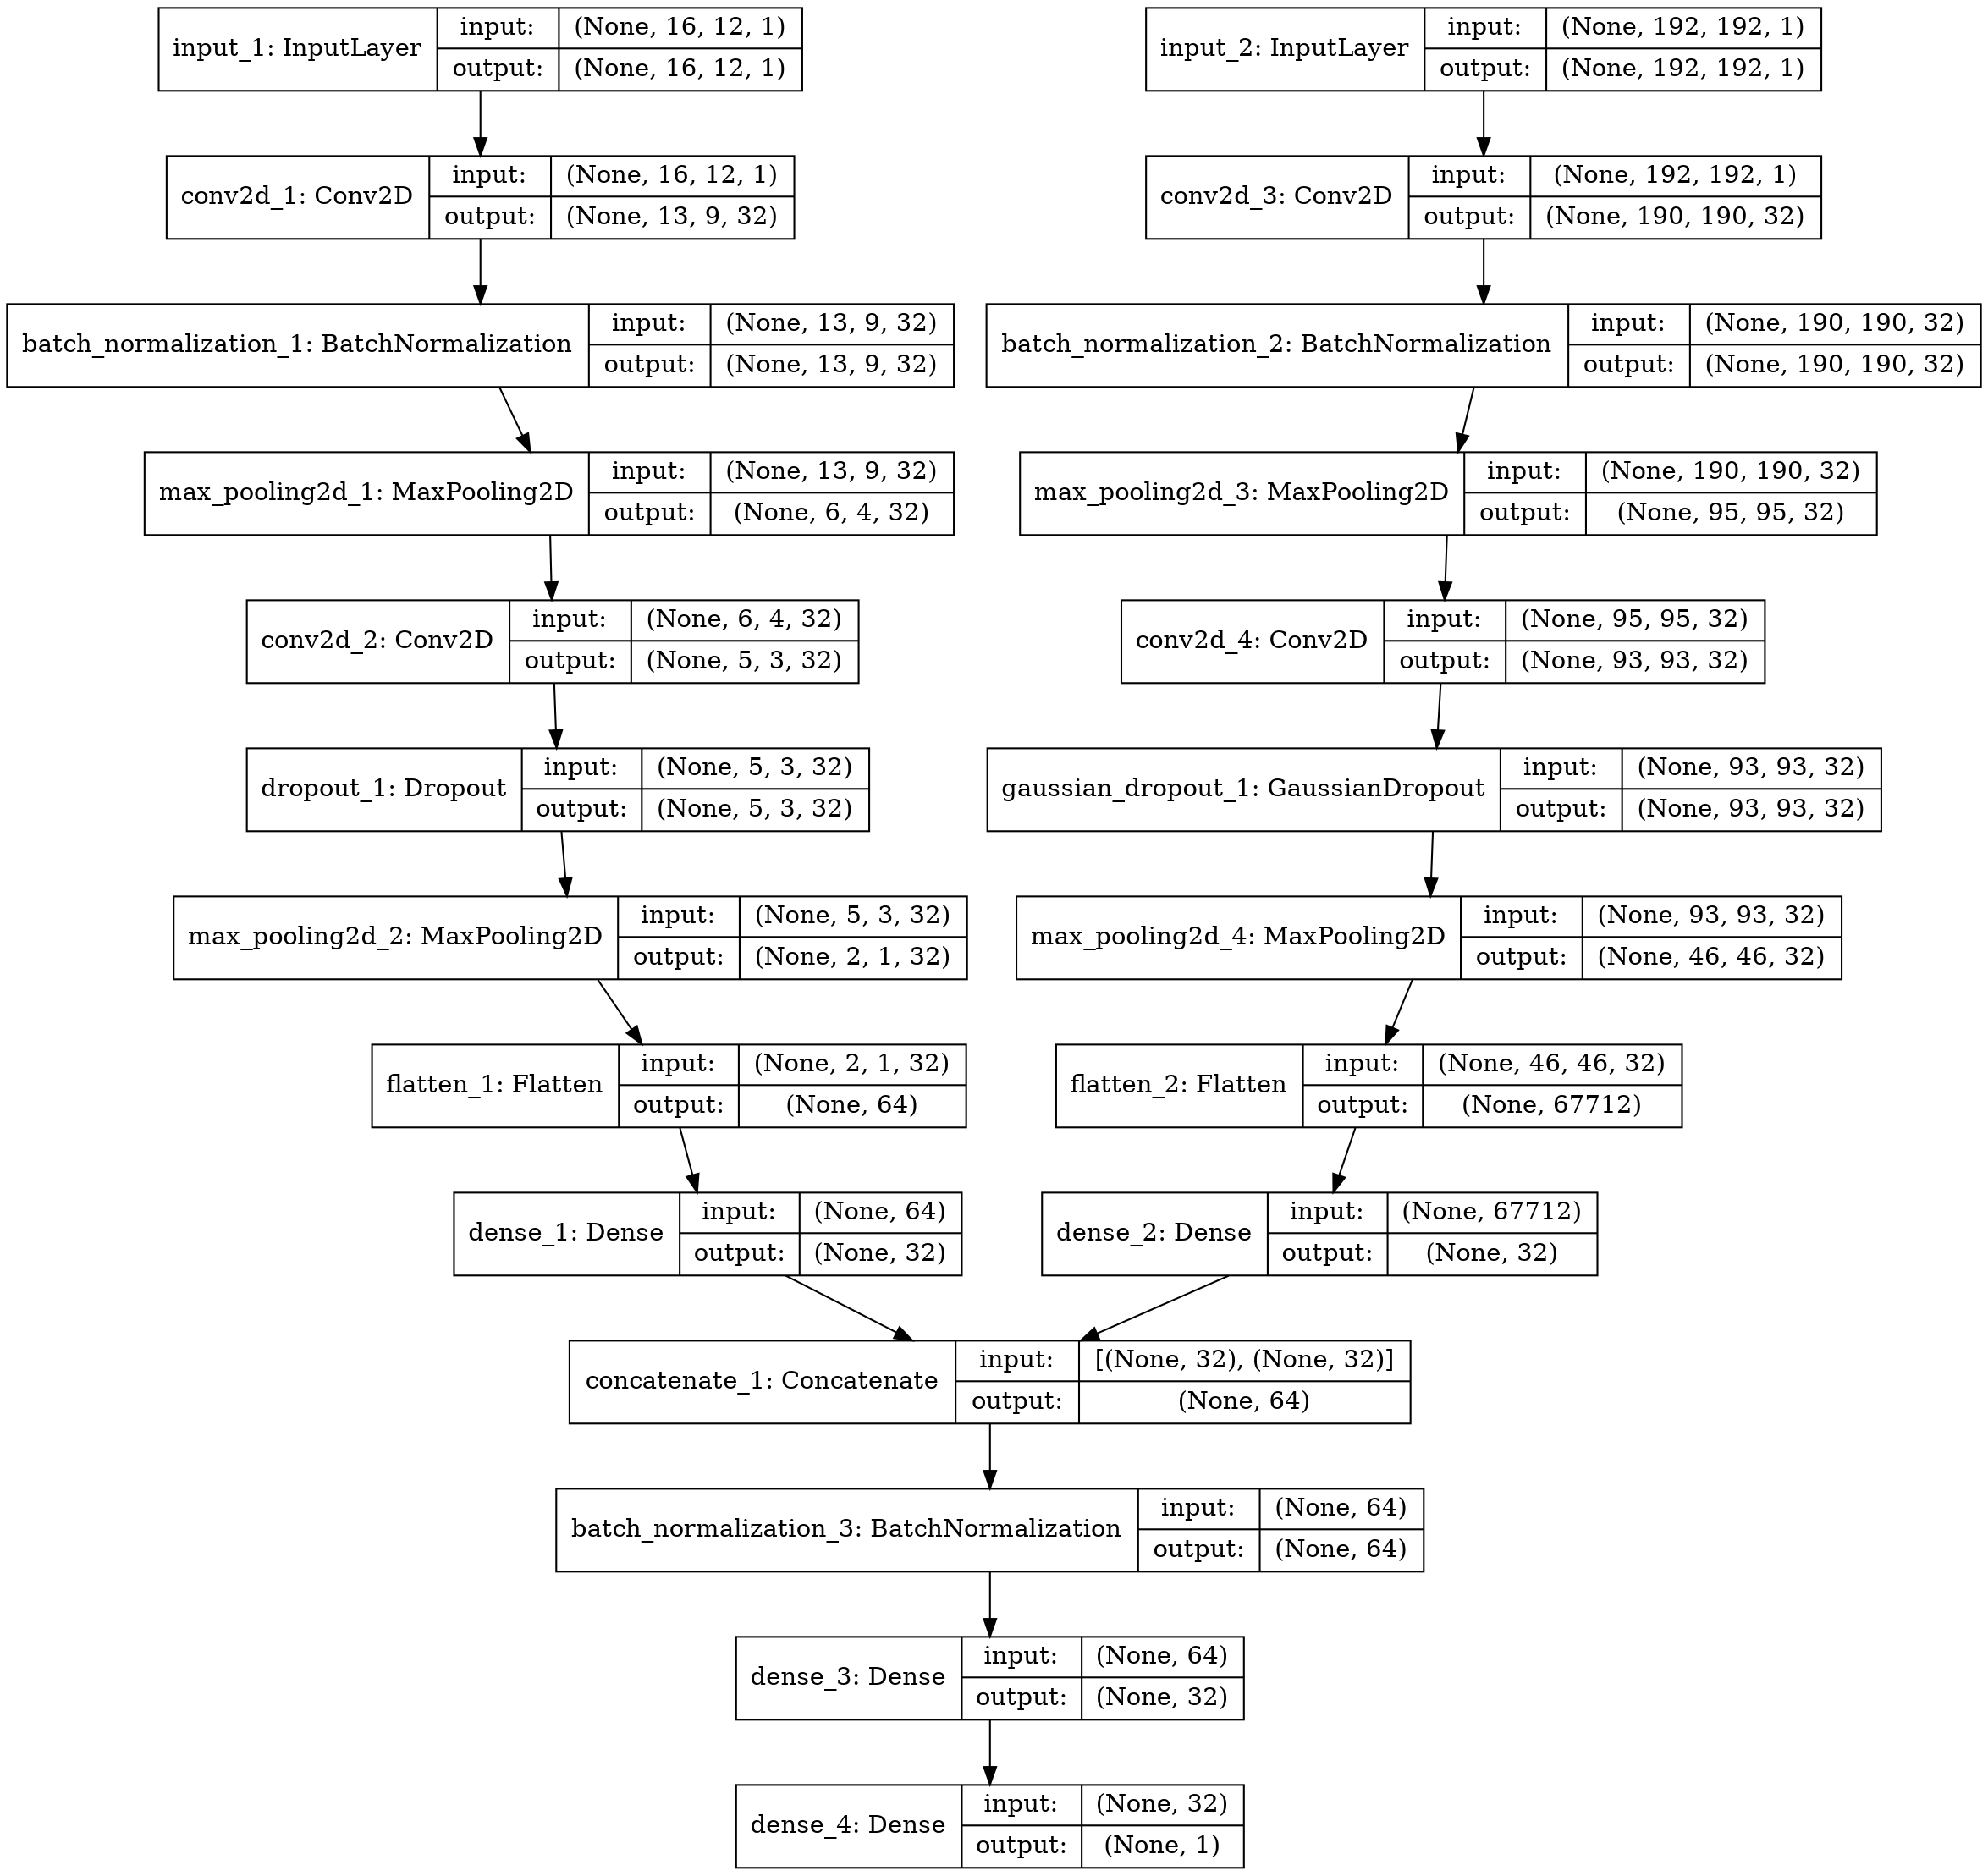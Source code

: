 digraph G {
	graph [bb="0,0,1119.5,1043",
		concentrate=True,
		rankdir=TB
	];
	node [label="\N",
		shape=record
	];
	140356160462928	 [height=0.65278,
		label="input_1: InputLayer\n|{input:|output:}|{{(None, 16, 12, 1)}|{(None, 16, 12, 1)}}",
		pos="268.5,1019.5",
		rects="86,996.5,246,1042.5 246,1019.5,314,1042.5 246,996.5,314,1019.5 314,1019.5,451,1042.5 314,996.5,451,1019.5",
		width=5.0694];
	140355502234640	 [height=0.65278,
		label="conv2d_1: Conv2D\n|{input:|output:}|{{(None, 16, 12, 1)}|{(None, 13, 9, 32)}}",
		pos="268.5,936.5",
		rects="90.5,913.5,241.5,959.5 241.5,936.5,309.5,959.5 241.5,913.5,309.5,936.5 309.5,936.5,446.5,959.5 309.5,913.5,446.5,936.5",
		width=4.9444];
	140356160462928 -> 140355502234640	 [pos="e,268.5,959.78 268.5,996.38 268.5,988.17 268.5,978.77 268.5,969.88"];
	140355448105680	 [height=0.65278,
		label="input_2: InputLayer\n|{input:|output:}|{{(None, 192, 192, 1)}|{(None, 192, 192, 1)}}",
		pos="837.5,1019.5",
		rects="646,996.5,806,1042.5 806,1019.5,874,1042.5 806,996.5,874,1019.5 874,1019.5,1029,1042.5 874,996.5,1029,1019.5",
		width=5.3194];
	140355448105296	 [height=0.65278,
		label="conv2d_3: Conv2D\n|{input:|output:}|{{(None, 192, 192, 1)}|{(None, 190, 190, 32)}}",
		pos="837.5,936.5",
		rects="646,913.5,797,959.5 797,936.5,865,959.5 797,913.5,865,936.5 865,936.5,1029,959.5 865,913.5,1029,936.5",
		width=5.3194];
	140355448105680 -> 140355448105296	 [pos="e,837.5,959.78 837.5,996.38 837.5,988.17 837.5,978.77 837.5,969.88"];
	140355502235344	 [height=0.65278,
		label="batch_normalization_1: BatchNormalization\n|{input:|output:}|{{(None, 13, 9, 32)}|{(None, 13, 9, 32)}}",
		pos="268.5,853.5",
		rects="0,830.5,332,876.5 332,853.5,400,876.5 332,830.5,400,853.5 400,853.5,537,876.5 400,830.5,537,853.5",
		width=7.4583];
	140355502234640 -> 140355502235344	 [pos="e,268.5,876.78 268.5,913.38 268.5,905.17 268.5,895.77 268.5,886.88"];
	140355448185168	 [height=0.65278,
		label="batch_normalization_2: BatchNormalization\n|{input:|output:}|{{(None, 190, 190, 32)}|{(None, 190, 190, 32)}}",
		pos="837.5,853.5",
		rects="555.5,830.5,887.5,876.5 887.5,853.5,955.5,876.5 887.5,830.5,955.5,853.5 955.5,853.5,1119.5,876.5 955.5,830.5,1119.5,853.5",
		width=7.8333];
	140355448105296 -> 140355448185168	 [pos="e,837.5,876.78 837.5,913.38 837.5,905.17 837.5,895.77 837.5,886.88"];
	140355502235024	 [height=0.65278,
		label="max_pooling2d_1: MaxPooling2D\n|{input:|output:}|{{(None, 13, 9, 32)}|{(None, 6, 4, 32)}}",
		pos="307.5,770.5",
		rects="78,747.5,332,793.5 332,770.5,400,793.5 332,747.5,400,770.5 400,770.5,537,793.5 400,747.5,537,770.5",
		width=6.375];
	140355502235344 -> 140355502235024	 [pos="e,296.56,793.78 279.36,830.38 283.34,821.91 287.93,812.15 292.22,803.01"];
	140355448187792	 [height=0.65278,
		label="max_pooling2d_3: MaxPooling2D\n|{input:|output:}|{{(None, 190, 190, 32)}|{(None, 95, 95, 32)}}",
		pos="817.5,770.5",
		rects="574.5,747.5,828.5,793.5 828.5,770.5,896.5,793.5 828.5,747.5,896.5,770.5 896.5,770.5,1060.5,793.5 896.5,747.5,1060.5,770.5",
		width=6.75];
	140355448185168 -> 140355448187792	 [pos="e,823.11,793.78 831.93,830.38 829.93,822.09 827.64,812.56 825.47,803.59"];
	140355501999760	 [height=0.65278,
		label="conv2d_2: Conv2D\n|{input:|output:}|{{(None, 6, 4, 32)}|{(None, 5, 3, 32)}}",
		pos="309.5,687.5",
		rects="136,664.5,287,710.5 287,687.5,355,710.5 287,664.5,355,687.5 355,687.5,483,710.5 355,664.5,483,687.5",
		width=4.8194];
	140355502235024 -> 140355501999760	 [pos="e,308.94,710.78 308.06,747.38 308.25,739.17 308.48,729.77 308.7,720.88"];
	140355447797200	 [height=0.65278,
		label="conv2d_4: Conv2D\n|{input:|output:}|{{(None, 95, 95, 32)}|{(None, 93, 93, 32)}}",
		pos="814.5,687.5",
		rects="632,664.5,783,710.5 783,687.5,851,710.5 783,664.5,851,687.5 851,687.5,997,710.5 851,664.5,997,687.5",
		width=5.0694];
	140355448187792 -> 140355447797200	 [pos="e,815.34,710.78 816.66,747.38 816.37,739.17 816.03,729.77 815.71,720.88"];
	140355448704592	 [height=0.65278,
		label="dropout_1: Dropout\n|{input:|output:}|{{(None, 5, 3, 32)}|{(None, 5, 3, 32)}}",
		pos="312.5,604.5",
		rects="136,581.5,293,627.5 293,604.5,361,627.5 293,581.5,361,604.5 361,604.5,489,627.5 361,581.5,489,604.5",
		width=4.9028];
	140355501999760 -> 140355448704592	 [pos="e,311.66,627.78 310.34,664.38 310.63,656.17 310.97,646.77 311.29,637.88"];
	140355447494544	 [height=0.65278,
		label="gaussian_dropout_1: GaussianDropout\n|{input:|output:}|{{(None, 93, 93, 32)}|{(None, 93, 93, 32)}}",
		pos="809.5,604.5",
		rects="556,581.5,849,627.5 849,604.5,917,627.5 849,581.5,917,604.5 917,604.5,1063,627.5 917,581.5,1063,604.5",
		width=7.0417];
	140355447797200 -> 140355447494544	 [pos="e,810.9,627.78 813.11,664.38 812.61,656.17 812.05,646.77 811.51,637.88"];
	140355448704400	 [height=0.65278,
		label="max_pooling2d_2: MaxPooling2D\n|{input:|output:}|{{(None, 5, 3, 32)}|{(None, 2, 1, 32)}}",
		pos="319.5,521.5",
		rects="94.5,498.5,348.5,544.5 348.5,521.5,416.5,544.5 348.5,498.5,416.5,521.5 416.5,521.5,544.5,544.5 416.5,498.5,544.5,521.5",
		width=6.25];
	140355448704592 -> 140355448704400	 [pos="e,317.54,544.78 314.45,581.38 315.14,573.17 315.94,563.77 316.68,554.88"];
	140355447494160	 [height=0.65278,
		label="max_pooling2d_4: MaxPooling2D\n|{input:|output:}|{{(None, 93, 93, 32)}|{(None, 46, 46, 32)}}",
		pos="806.5,521.5",
		rects="572.5,498.5,826.5,544.5 826.5,521.5,894.5,544.5 826.5,498.5,894.5,521.5 894.5,521.5,1040.5,544.5 894.5,498.5,1040.5,521.5",
		width=6.5];
	140355447494544 -> 140355447494160	 [pos="e,807.34,544.78 808.66,581.38 808.37,573.17 808.03,563.77 807.71,554.88"];
	140355448357904	 [height=0.65278,
		label="flatten_1: Flatten\n|{input:|output:}|{{(None, 2, 1, 32)}|{(None, 64)}}",
		pos="375.5,438.5",
		rects="207,415.5,348,461.5 348,438.5,416,461.5 348,415.5,416,438.5 416,438.5,544,461.5 416,415.5,544,438.5",
		width=4.6806];
	140355448704400 -> 140355448357904	 [pos="e,359.79,461.78 335.1,498.38 341,489.64 347.81,479.54 354.15,470.15"];
	140355447310288	 [height=0.65278,
		label="flatten_2: Flatten\n|{input:|output:}|{{(None, 46, 46, 32)}|{(None, 67712)}}",
		pos="772.5,438.5",
		rects="595,415.5,736,461.5 736,438.5,804,461.5 736,415.5,804,438.5 804,438.5,950,461.5 804,415.5,950,438.5",
		width=4.9306];
	140355447494160 -> 140355447310288	 [pos="e,782.04,461.78 797.03,498.38 793.59,490 789.65,480.36 785.94,471.3"];
	140355448360592	 [height=0.65278,
		label="dense_1: Dense\n|{input:|output:}|{{(None, 64)}|{(None, 32)}}",
		pos="397.5,355.5",
		rects="253.5,332.5,381.5,378.5 381.5,355.5,449.5,378.5 381.5,332.5,449.5,355.5 449.5,355.5,541.5,378.5 449.5,332.5,541.5,355.5",
		width=4];
	140355448357904 -> 140355448360592	 [pos="e,391.33,378.78 381.63,415.38 383.83,407.09 386.35,397.56 388.73,388.59"];
	140355447310224	 [height=0.65278,
		label="dense_2: Dense\n|{input:|output:}|{{(None, 67712)}|{(None, 32)}}",
		pos="744.5,355.5",
		rects="587,332.5,715,378.5 715,355.5,783,378.5 715,332.5,783,355.5 783,355.5,902,378.5 783,332.5,902,355.5",
		width=4.375];
	140355447310288 -> 140355447310224	 [pos="e,752.35,378.78 764.7,415.38 761.87,407 758.62,397.36 755.56,388.3"];
	140355446970768	 [height=0.65278,
		label="concatenate_1: Concatenate\n|{input:|output:}|{{[(None, 32), (None, 32)]}|{(None, 64)}}",
		pos="557.5,272.5",
		rects="319,249.5,540,295.5 540,272.5,608,295.5 540,249.5,608,272.5 608,272.5,796,295.5 608,249.5,796,272.5",
		width=6.625];
	140355448360592 -> 140355446970768	 [pos="e,512.89,295.64 442.07,332.38 461.23,322.44 483.8,310.73 503.87,300.32"];
	140355447310224 -> 140355446970768	 [pos="e,609.63,295.64 692.41,332.38 669.61,322.26 642.69,310.31 618.92,299.76"];
	140355446971024	 [height=0.65278,
		label="batch_normalization_3: BatchNormalization\n|{input:|output:}|{{(None, 64)}|{(None, 64)}}",
		pos="557.5,189.5",
		rects="311.5,166.5,643.5,212.5 643.5,189.5,711.5,212.5 643.5,166.5,711.5,189.5 711.5,189.5,803.5,212.5 711.5,166.5,803.5,189.5",
		width=6.8333];
	140355446970768 -> 140355446971024	 [pos="e,557.5,212.78 557.5,249.38 557.5,241.17 557.5,231.77 557.5,222.88"];
	140355446972368	 [height=0.65278,
		label="dense_3: Dense\n|{input:|output:}|{{(None, 64)}|{(None, 32)}}",
		pos="557.5,106.5",
		rects="413.5,83.5,541.5,129.5 541.5,106.5,609.5,129.5 541.5,83.5,609.5,106.5 609.5,106.5,701.5,129.5 609.5,83.5,701.5,106.5",
		width=4];
	140355446971024 -> 140355446972368	 [pos="e,557.5,129.78 557.5,166.38 557.5,158.17 557.5,148.77 557.5,139.88"];
	140355446757264	 [height=0.65278,
		label="dense_4: Dense\n|{input:|output:}|{{(None, 32)}|{(None, 1)}}",
		pos="557.5,23.5",
		rects="413.5,0.5,541.5,46.5 541.5,23.5,609.5,46.5 541.5,0.5,609.5,23.5 609.5,23.5,701.5,46.5 609.5,0.5,701.5,23.5",
		width=4];
	140355446972368 -> 140355446757264	 [pos="e,557.5,46.784 557.5,83.38 557.5,75.175 557.5,65.768 557.5,56.879"];
}
